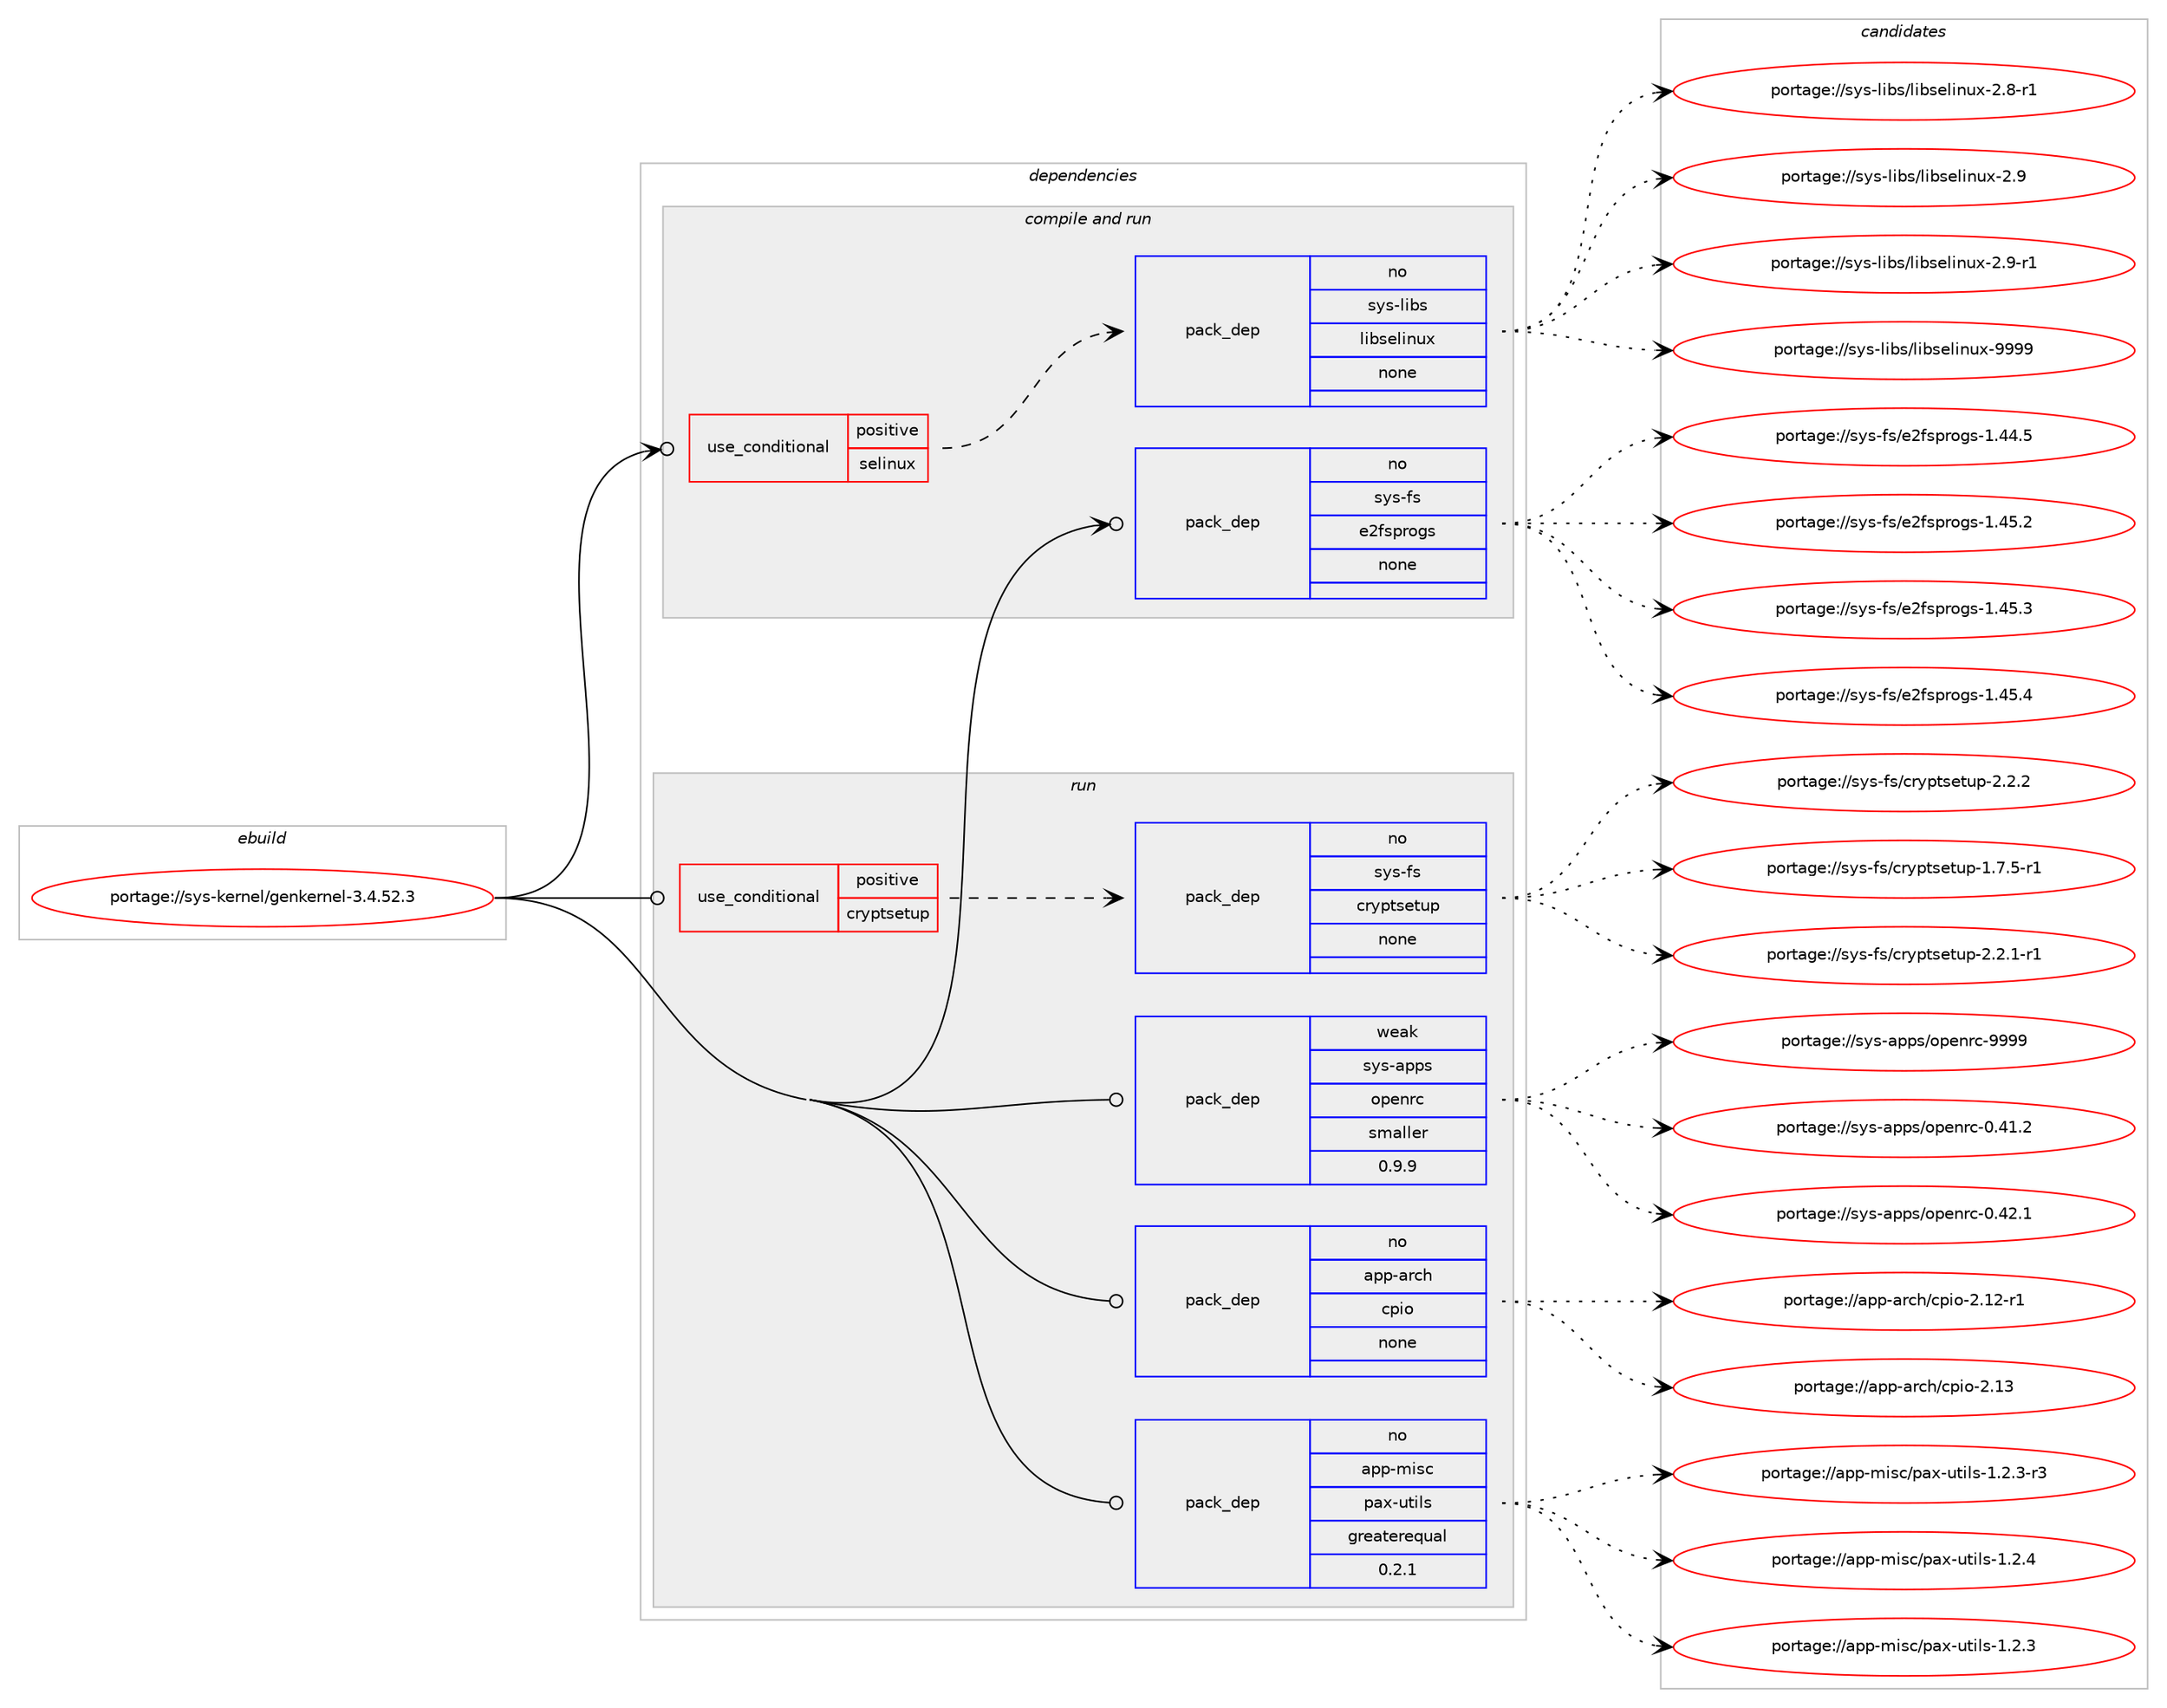 digraph prolog {

# *************
# Graph options
# *************

newrank=true;
concentrate=true;
compound=true;
graph [rankdir=LR,fontname=Helvetica,fontsize=10,ranksep=1.5];#, ranksep=2.5, nodesep=0.2];
edge  [arrowhead=vee];
node  [fontname=Helvetica,fontsize=10];

# **********
# The ebuild
# **********

subgraph cluster_leftcol {
color=gray;
rank=same;
label=<<i>ebuild</i>>;
id [label="portage://sys-kernel/genkernel-3.4.52.3", color=red, width=4, href="../sys-kernel/genkernel-3.4.52.3.svg"];
}

# ****************
# The dependencies
# ****************

subgraph cluster_midcol {
color=gray;
label=<<i>dependencies</i>>;
subgraph cluster_compile {
fillcolor="#eeeeee";
style=filled;
label=<<i>compile</i>>;
}
subgraph cluster_compileandrun {
fillcolor="#eeeeee";
style=filled;
label=<<i>compile and run</i>>;
subgraph cond103546 {
dependency428073 [label=<<TABLE BORDER="0" CELLBORDER="1" CELLSPACING="0" CELLPADDING="4"><TR><TD ROWSPAN="3" CELLPADDING="10">use_conditional</TD></TR><TR><TD>positive</TD></TR><TR><TD>selinux</TD></TR></TABLE>>, shape=none, color=red];
subgraph pack317338 {
dependency428074 [label=<<TABLE BORDER="0" CELLBORDER="1" CELLSPACING="0" CELLPADDING="4" WIDTH="220"><TR><TD ROWSPAN="6" CELLPADDING="30">pack_dep</TD></TR><TR><TD WIDTH="110">no</TD></TR><TR><TD>sys-libs</TD></TR><TR><TD>libselinux</TD></TR><TR><TD>none</TD></TR><TR><TD></TD></TR></TABLE>>, shape=none, color=blue];
}
dependency428073:e -> dependency428074:w [weight=20,style="dashed",arrowhead="vee"];
}
id:e -> dependency428073:w [weight=20,style="solid",arrowhead="odotvee"];
subgraph pack317339 {
dependency428075 [label=<<TABLE BORDER="0" CELLBORDER="1" CELLSPACING="0" CELLPADDING="4" WIDTH="220"><TR><TD ROWSPAN="6" CELLPADDING="30">pack_dep</TD></TR><TR><TD WIDTH="110">no</TD></TR><TR><TD>sys-fs</TD></TR><TR><TD>e2fsprogs</TD></TR><TR><TD>none</TD></TR><TR><TD></TD></TR></TABLE>>, shape=none, color=blue];
}
id:e -> dependency428075:w [weight=20,style="solid",arrowhead="odotvee"];
}
subgraph cluster_run {
fillcolor="#eeeeee";
style=filled;
label=<<i>run</i>>;
subgraph cond103547 {
dependency428076 [label=<<TABLE BORDER="0" CELLBORDER="1" CELLSPACING="0" CELLPADDING="4"><TR><TD ROWSPAN="3" CELLPADDING="10">use_conditional</TD></TR><TR><TD>positive</TD></TR><TR><TD>cryptsetup</TD></TR></TABLE>>, shape=none, color=red];
subgraph pack317340 {
dependency428077 [label=<<TABLE BORDER="0" CELLBORDER="1" CELLSPACING="0" CELLPADDING="4" WIDTH="220"><TR><TD ROWSPAN="6" CELLPADDING="30">pack_dep</TD></TR><TR><TD WIDTH="110">no</TD></TR><TR><TD>sys-fs</TD></TR><TR><TD>cryptsetup</TD></TR><TR><TD>none</TD></TR><TR><TD></TD></TR></TABLE>>, shape=none, color=blue];
}
dependency428076:e -> dependency428077:w [weight=20,style="dashed",arrowhead="vee"];
}
id:e -> dependency428076:w [weight=20,style="solid",arrowhead="odot"];
subgraph pack317341 {
dependency428078 [label=<<TABLE BORDER="0" CELLBORDER="1" CELLSPACING="0" CELLPADDING="4" WIDTH="220"><TR><TD ROWSPAN="6" CELLPADDING="30">pack_dep</TD></TR><TR><TD WIDTH="110">no</TD></TR><TR><TD>app-arch</TD></TR><TR><TD>cpio</TD></TR><TR><TD>none</TD></TR><TR><TD></TD></TR></TABLE>>, shape=none, color=blue];
}
id:e -> dependency428078:w [weight=20,style="solid",arrowhead="odot"];
subgraph pack317342 {
dependency428079 [label=<<TABLE BORDER="0" CELLBORDER="1" CELLSPACING="0" CELLPADDING="4" WIDTH="220"><TR><TD ROWSPAN="6" CELLPADDING="30">pack_dep</TD></TR><TR><TD WIDTH="110">no</TD></TR><TR><TD>app-misc</TD></TR><TR><TD>pax-utils</TD></TR><TR><TD>greaterequal</TD></TR><TR><TD>0.2.1</TD></TR></TABLE>>, shape=none, color=blue];
}
id:e -> dependency428079:w [weight=20,style="solid",arrowhead="odot"];
subgraph pack317343 {
dependency428080 [label=<<TABLE BORDER="0" CELLBORDER="1" CELLSPACING="0" CELLPADDING="4" WIDTH="220"><TR><TD ROWSPAN="6" CELLPADDING="30">pack_dep</TD></TR><TR><TD WIDTH="110">weak</TD></TR><TR><TD>sys-apps</TD></TR><TR><TD>openrc</TD></TR><TR><TD>smaller</TD></TR><TR><TD>0.9.9</TD></TR></TABLE>>, shape=none, color=blue];
}
id:e -> dependency428080:w [weight=20,style="solid",arrowhead="odot"];
}
}

# **************
# The candidates
# **************

subgraph cluster_choices {
rank=same;
color=gray;
label=<<i>candidates</i>>;

subgraph choice317338 {
color=black;
nodesep=1;
choiceportage11512111545108105981154710810598115101108105110117120455046564511449 [label="portage://sys-libs/libselinux-2.8-r1", color=red, width=4,href="../sys-libs/libselinux-2.8-r1.svg"];
choiceportage1151211154510810598115471081059811510110810511011712045504657 [label="portage://sys-libs/libselinux-2.9", color=red, width=4,href="../sys-libs/libselinux-2.9.svg"];
choiceportage11512111545108105981154710810598115101108105110117120455046574511449 [label="portage://sys-libs/libselinux-2.9-r1", color=red, width=4,href="../sys-libs/libselinux-2.9-r1.svg"];
choiceportage115121115451081059811547108105981151011081051101171204557575757 [label="portage://sys-libs/libselinux-9999", color=red, width=4,href="../sys-libs/libselinux-9999.svg"];
dependency428074:e -> choiceportage11512111545108105981154710810598115101108105110117120455046564511449:w [style=dotted,weight="100"];
dependency428074:e -> choiceportage1151211154510810598115471081059811510110810511011712045504657:w [style=dotted,weight="100"];
dependency428074:e -> choiceportage11512111545108105981154710810598115101108105110117120455046574511449:w [style=dotted,weight="100"];
dependency428074:e -> choiceportage115121115451081059811547108105981151011081051101171204557575757:w [style=dotted,weight="100"];
}
subgraph choice317339 {
color=black;
nodesep=1;
choiceportage11512111545102115471015010211511211411110311545494652524653 [label="portage://sys-fs/e2fsprogs-1.44.5", color=red, width=4,href="../sys-fs/e2fsprogs-1.44.5.svg"];
choiceportage11512111545102115471015010211511211411110311545494652534650 [label="portage://sys-fs/e2fsprogs-1.45.2", color=red, width=4,href="../sys-fs/e2fsprogs-1.45.2.svg"];
choiceportage11512111545102115471015010211511211411110311545494652534651 [label="portage://sys-fs/e2fsprogs-1.45.3", color=red, width=4,href="../sys-fs/e2fsprogs-1.45.3.svg"];
choiceportage11512111545102115471015010211511211411110311545494652534652 [label="portage://sys-fs/e2fsprogs-1.45.4", color=red, width=4,href="../sys-fs/e2fsprogs-1.45.4.svg"];
dependency428075:e -> choiceportage11512111545102115471015010211511211411110311545494652524653:w [style=dotted,weight="100"];
dependency428075:e -> choiceportage11512111545102115471015010211511211411110311545494652534650:w [style=dotted,weight="100"];
dependency428075:e -> choiceportage11512111545102115471015010211511211411110311545494652534651:w [style=dotted,weight="100"];
dependency428075:e -> choiceportage11512111545102115471015010211511211411110311545494652534652:w [style=dotted,weight="100"];
}
subgraph choice317340 {
color=black;
nodesep=1;
choiceportage1151211154510211547991141211121161151011161171124549465546534511449 [label="portage://sys-fs/cryptsetup-1.7.5-r1", color=red, width=4,href="../sys-fs/cryptsetup-1.7.5-r1.svg"];
choiceportage1151211154510211547991141211121161151011161171124550465046494511449 [label="portage://sys-fs/cryptsetup-2.2.1-r1", color=red, width=4,href="../sys-fs/cryptsetup-2.2.1-r1.svg"];
choiceportage115121115451021154799114121112116115101116117112455046504650 [label="portage://sys-fs/cryptsetup-2.2.2", color=red, width=4,href="../sys-fs/cryptsetup-2.2.2.svg"];
dependency428077:e -> choiceportage1151211154510211547991141211121161151011161171124549465546534511449:w [style=dotted,weight="100"];
dependency428077:e -> choiceportage1151211154510211547991141211121161151011161171124550465046494511449:w [style=dotted,weight="100"];
dependency428077:e -> choiceportage115121115451021154799114121112116115101116117112455046504650:w [style=dotted,weight="100"];
}
subgraph choice317341 {
color=black;
nodesep=1;
choiceportage97112112459711499104479911210511145504649504511449 [label="portage://app-arch/cpio-2.12-r1", color=red, width=4,href="../app-arch/cpio-2.12-r1.svg"];
choiceportage9711211245971149910447991121051114550464951 [label="portage://app-arch/cpio-2.13", color=red, width=4,href="../app-arch/cpio-2.13.svg"];
dependency428078:e -> choiceportage97112112459711499104479911210511145504649504511449:w [style=dotted,weight="100"];
dependency428078:e -> choiceportage9711211245971149910447991121051114550464951:w [style=dotted,weight="100"];
}
subgraph choice317342 {
color=black;
nodesep=1;
choiceportage971121124510910511599471129712045117116105108115454946504651 [label="portage://app-misc/pax-utils-1.2.3", color=red, width=4,href="../app-misc/pax-utils-1.2.3.svg"];
choiceportage9711211245109105115994711297120451171161051081154549465046514511451 [label="portage://app-misc/pax-utils-1.2.3-r3", color=red, width=4,href="../app-misc/pax-utils-1.2.3-r3.svg"];
choiceportage971121124510910511599471129712045117116105108115454946504652 [label="portage://app-misc/pax-utils-1.2.4", color=red, width=4,href="../app-misc/pax-utils-1.2.4.svg"];
dependency428079:e -> choiceportage971121124510910511599471129712045117116105108115454946504651:w [style=dotted,weight="100"];
dependency428079:e -> choiceportage9711211245109105115994711297120451171161051081154549465046514511451:w [style=dotted,weight="100"];
dependency428079:e -> choiceportage971121124510910511599471129712045117116105108115454946504652:w [style=dotted,weight="100"];
}
subgraph choice317343 {
color=black;
nodesep=1;
choiceportage1151211154597112112115471111121011101149945484652494650 [label="portage://sys-apps/openrc-0.41.2", color=red, width=4,href="../sys-apps/openrc-0.41.2.svg"];
choiceportage1151211154597112112115471111121011101149945484652504649 [label="portage://sys-apps/openrc-0.42.1", color=red, width=4,href="../sys-apps/openrc-0.42.1.svg"];
choiceportage115121115459711211211547111112101110114994557575757 [label="portage://sys-apps/openrc-9999", color=red, width=4,href="../sys-apps/openrc-9999.svg"];
dependency428080:e -> choiceportage1151211154597112112115471111121011101149945484652494650:w [style=dotted,weight="100"];
dependency428080:e -> choiceportage1151211154597112112115471111121011101149945484652504649:w [style=dotted,weight="100"];
dependency428080:e -> choiceportage115121115459711211211547111112101110114994557575757:w [style=dotted,weight="100"];
}
}

}
